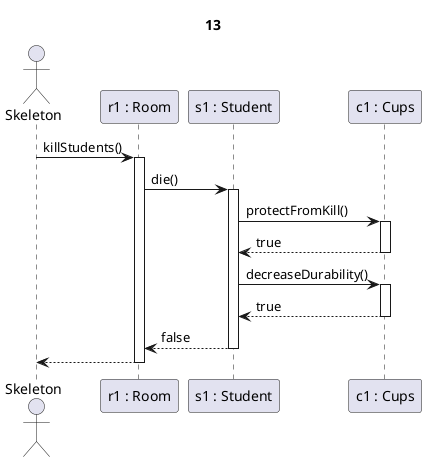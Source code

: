 @startuml Cups+nem jár le az idő

title 13

actor Skeleton as sk
participant "r1 : Room" as r
participant "s1 : Student" as s
participant "c1 : Cups" as c

sk->r ++: killStudents()

r -> s ++: die()

s->c ++: protectFromKill()
c-->s --: true

s->c ++: decreaseDurability()
c-->s --: true

s-->r --: false

r-->sk --:

@enduml